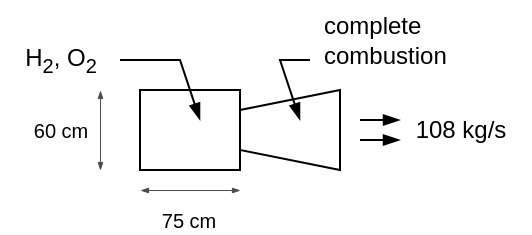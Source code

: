 <mxfile version="23.1.5" type="device">
  <diagram name="Page-1" id="-8abJbxVaSNss96QVzLd">
    <mxGraphModel dx="619" dy="526" grid="1" gridSize="10" guides="1" tooltips="1" connect="1" arrows="1" fold="1" page="1" pageScale="1" pageWidth="827" pageHeight="1169" math="0" shadow="0">
      <root>
        <mxCell id="0" />
        <mxCell id="1" parent="0" />
        <mxCell id="HtZAe4uJusKijiLt6FTn-2" value="" style="group" vertex="1" connectable="0" parent="1">
          <mxGeometry x="250" y="330" width="265" height="95" as="geometry" />
        </mxCell>
        <mxCell id="d-73hOehnkkVT-Q2N5_E-1" value="" style="shape=mxgraph.pid.pumps.injector;html=1;pointerEvents=1;align=center;verticalLabelPosition=bottom;verticalAlign=top;dashed=0;fillColor=none;" parent="HtZAe4uJusKijiLt6FTn-2" vertex="1">
          <mxGeometry x="70" y="45" width="100" height="40" as="geometry" />
        </mxCell>
        <mxCell id="d-73hOehnkkVT-Q2N5_E-2" value="H&lt;sub&gt;2&lt;/sub&gt;, O&lt;sub&gt;2&lt;/sub&gt;" style="text;html=1;align=center;verticalAlign=middle;resizable=0;points=[];autosize=1;strokeColor=none;fillColor=none;" parent="HtZAe4uJusKijiLt6FTn-2" vertex="1">
          <mxGeometry y="15" width="60" height="30" as="geometry" />
        </mxCell>
        <mxCell id="d-73hOehnkkVT-Q2N5_E-3" value="" style="endArrow=blockThin;html=1;rounded=0;endFill=1;exitX=1.01;exitY=0.477;exitDx=0;exitDy=0;exitPerimeter=0;" parent="HtZAe4uJusKijiLt6FTn-2" edge="1">
          <mxGeometry width="50" height="50" relative="1" as="geometry">
            <mxPoint x="60.0" y="30.0" as="sourcePoint" />
            <mxPoint x="100" y="60" as="targetPoint" />
            <Array as="points">
              <mxPoint x="90" y="30" />
            </Array>
          </mxGeometry>
        </mxCell>
        <mxCell id="d-73hOehnkkVT-Q2N5_E-4" value="" style="endArrow=blockThin;startArrow=blockThin;html=1;rounded=0;strokeColor=#4D4D4D;align=center;verticalAlign=middle;fontFamily=Helvetica;fontSize=11;fontColor=default;labelBackgroundColor=default;endFill=1;startFill=1;strokeWidth=0.5;startSize=3;endSize=3;" parent="HtZAe4uJusKijiLt6FTn-2" edge="1">
          <mxGeometry width="50" height="50" relative="1" as="geometry">
            <mxPoint x="50" y="85" as="sourcePoint" />
            <mxPoint x="50" y="45" as="targetPoint" />
          </mxGeometry>
        </mxCell>
        <mxCell id="d-73hOehnkkVT-Q2N5_E-7" value="60 cm" style="edgeLabel;html=1;align=center;verticalAlign=middle;resizable=0;points=[];fontFamily=Helvetica;fontSize=10;fontColor=default;labelBackgroundColor=none;rounded=0;strokeColor=#4D4D4D;strokeWidth=0.5;" parent="d-73hOehnkkVT-Q2N5_E-4" vertex="1" connectable="0">
          <mxGeometry x="-0.199" relative="1" as="geometry">
            <mxPoint x="-20" y="-4" as="offset" />
          </mxGeometry>
        </mxCell>
        <mxCell id="d-73hOehnkkVT-Q2N5_E-5" value="" style="endArrow=blockThin;startArrow=blockThin;html=1;rounded=0;strokeColor=#4D4D4D;align=center;verticalAlign=middle;fontFamily=Helvetica;fontSize=11;fontColor=default;labelBackgroundColor=default;endFill=1;startFill=1;strokeWidth=0.5;startSize=3;endSize=3;" parent="HtZAe4uJusKijiLt6FTn-2" edge="1">
          <mxGeometry width="50" height="50" relative="1" as="geometry">
            <mxPoint x="70" y="95" as="sourcePoint" />
            <mxPoint x="120" y="95" as="targetPoint" />
          </mxGeometry>
        </mxCell>
        <mxCell id="d-73hOehnkkVT-Q2N5_E-6" value="75 cm" style="edgeLabel;html=1;align=center;verticalAlign=middle;resizable=0;points=[];fontFamily=Helvetica;fontSize=10;fontColor=default;labelBackgroundColor=none;" parent="d-73hOehnkkVT-Q2N5_E-5" vertex="1" connectable="0">
          <mxGeometry x="-0.172" relative="1" as="geometry">
            <mxPoint x="3" y="15" as="offset" />
          </mxGeometry>
        </mxCell>
        <mxCell id="d-73hOehnkkVT-Q2N5_E-8" value="" style="endArrow=blockThin;html=1;rounded=0;strokeColor=default;align=center;verticalAlign=middle;fontFamily=Helvetica;fontSize=11;fontColor=default;labelBackgroundColor=default;endFill=1;" parent="HtZAe4uJusKijiLt6FTn-2" edge="1">
          <mxGeometry width="50" height="50" relative="1" as="geometry">
            <mxPoint x="180" y="60" as="sourcePoint" />
            <mxPoint x="200" y="60" as="targetPoint" />
          </mxGeometry>
        </mxCell>
        <mxCell id="d-73hOehnkkVT-Q2N5_E-9" value="" style="endArrow=blockThin;html=1;rounded=0;strokeColor=default;align=center;verticalAlign=middle;fontFamily=Helvetica;fontSize=11;fontColor=default;labelBackgroundColor=default;endFill=1;" parent="HtZAe4uJusKijiLt6FTn-2" edge="1">
          <mxGeometry width="50" height="50" relative="1" as="geometry">
            <mxPoint x="180" y="70" as="sourcePoint" />
            <mxPoint x="200" y="70" as="targetPoint" />
          </mxGeometry>
        </mxCell>
        <mxCell id="d-73hOehnkkVT-Q2N5_E-10" value="108 kg/s" style="text;html=1;align=center;verticalAlign=middle;resizable=0;points=[];autosize=1;strokeColor=none;fillColor=none;" parent="HtZAe4uJusKijiLt6FTn-2" vertex="1">
          <mxGeometry x="195" y="50" width="70" height="30" as="geometry" />
        </mxCell>
        <mxCell id="d-73hOehnkkVT-Q2N5_E-11" value="complete&lt;br&gt;combustion" style="text;html=1;align=left;verticalAlign=middle;resizable=0;points=[];autosize=1;strokeColor=none;fillColor=none;" parent="HtZAe4uJusKijiLt6FTn-2" vertex="1">
          <mxGeometry x="160" width="80" height="40" as="geometry" />
        </mxCell>
        <mxCell id="d-73hOehnkkVT-Q2N5_E-12" value="" style="endArrow=blockThin;html=1;rounded=0;endFill=1;" parent="HtZAe4uJusKijiLt6FTn-2" edge="1">
          <mxGeometry width="50" height="50" relative="1" as="geometry">
            <mxPoint x="155" y="30" as="sourcePoint" />
            <mxPoint x="150" y="60" as="targetPoint" />
            <Array as="points">
              <mxPoint x="140" y="30" />
            </Array>
          </mxGeometry>
        </mxCell>
      </root>
    </mxGraphModel>
  </diagram>
</mxfile>
